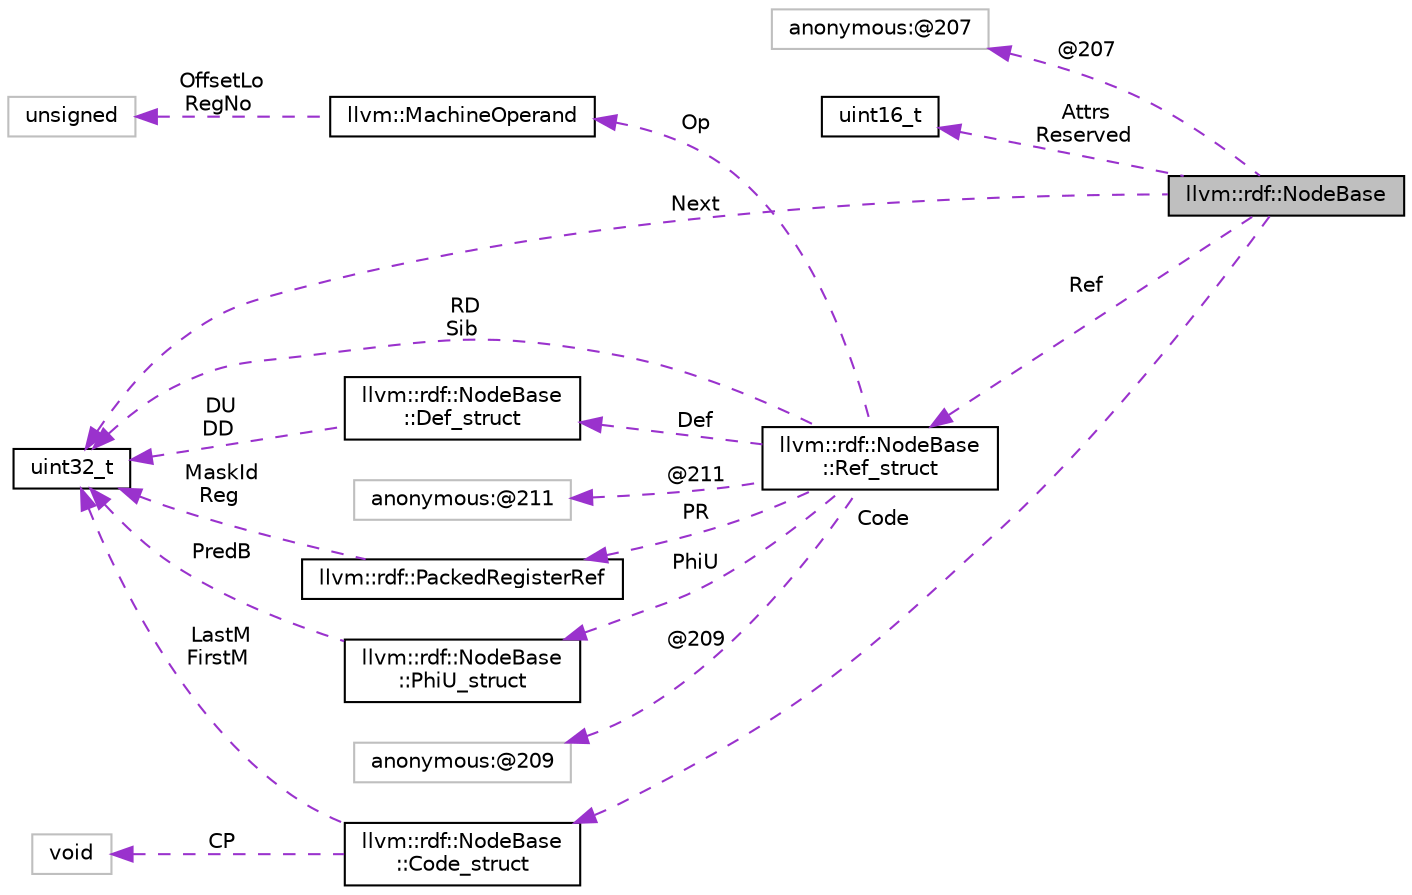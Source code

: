 digraph "llvm::rdf::NodeBase"
{
 // LATEX_PDF_SIZE
  bgcolor="transparent";
  edge [fontname="Helvetica",fontsize="10",labelfontname="Helvetica",labelfontsize="10"];
  node [fontname="Helvetica",fontsize="10",shape=record];
  rankdir="LR";
  Node1 [label="llvm::rdf::NodeBase",height=0.2,width=0.4,color="black", fillcolor="grey75", style="filled", fontcolor="black",tooltip=" "];
  Node2 -> Node1 [dir="back",color="darkorchid3",fontsize="10",style="dashed",label=" @207" ,fontname="Helvetica"];
  Node2 [label="anonymous:@207",height=0.2,width=0.4,color="grey75",tooltip=" "];
  Node3 -> Node1 [dir="back",color="darkorchid3",fontsize="10",style="dashed",label=" Attrs\nReserved" ,fontname="Helvetica"];
  Node3 [label="uint16_t",height=0.2,width=0.4,color="black",URL="$classuint16__t.html",tooltip=" "];
  Node4 -> Node1 [dir="back",color="darkorchid3",fontsize="10",style="dashed",label=" Ref" ,fontname="Helvetica"];
  Node4 [label="llvm::rdf::NodeBase\l::Ref_struct",height=0.2,width=0.4,color="black",URL="$structllvm_1_1rdf_1_1NodeBase_1_1Ref__struct.html",tooltip=" "];
  Node5 -> Node4 [dir="back",color="darkorchid3",fontsize="10",style="dashed",label=" Def" ,fontname="Helvetica"];
  Node5 [label="llvm::rdf::NodeBase\l::Def_struct",height=0.2,width=0.4,color="black",URL="$structllvm_1_1rdf_1_1NodeBase_1_1Def__struct.html",tooltip=" "];
  Node6 -> Node5 [dir="back",color="darkorchid3",fontsize="10",style="dashed",label=" DU\nDD" ,fontname="Helvetica"];
  Node6 [label="uint32_t",height=0.2,width=0.4,color="black",URL="$classuint32__t.html",tooltip=" "];
  Node7 -> Node4 [dir="back",color="darkorchid3",fontsize="10",style="dashed",label=" @209" ,fontname="Helvetica"];
  Node7 [label="anonymous:@209",height=0.2,width=0.4,color="grey75",tooltip=" "];
  Node8 -> Node4 [dir="back",color="darkorchid3",fontsize="10",style="dashed",label=" PhiU" ,fontname="Helvetica"];
  Node8 [label="llvm::rdf::NodeBase\l::PhiU_struct",height=0.2,width=0.4,color="black",URL="$structllvm_1_1rdf_1_1NodeBase_1_1PhiU__struct.html",tooltip=" "];
  Node6 -> Node8 [dir="back",color="darkorchid3",fontsize="10",style="dashed",label=" PredB" ,fontname="Helvetica"];
  Node9 -> Node4 [dir="back",color="darkorchid3",fontsize="10",style="dashed",label=" Op" ,fontname="Helvetica"];
  Node9 [label="llvm::MachineOperand",height=0.2,width=0.4,color="black",URL="$classllvm_1_1MachineOperand.html",tooltip="MachineOperand class - Representation of each machine instruction operand."];
  Node10 -> Node9 [dir="back",color="darkorchid3",fontsize="10",style="dashed",label=" OffsetLo\nRegNo" ,fontname="Helvetica"];
  Node10 [label="unsigned",height=0.2,width=0.4,color="grey75",tooltip=" "];
  Node6 -> Node4 [dir="back",color="darkorchid3",fontsize="10",style="dashed",label=" RD\nSib" ,fontname="Helvetica"];
  Node11 -> Node4 [dir="back",color="darkorchid3",fontsize="10",style="dashed",label=" PR" ,fontname="Helvetica"];
  Node11 [label="llvm::rdf::PackedRegisterRef",height=0.2,width=0.4,color="black",URL="$structllvm_1_1rdf_1_1PackedRegisterRef.html",tooltip=" "];
  Node6 -> Node11 [dir="back",color="darkorchid3",fontsize="10",style="dashed",label=" MaskId\nReg" ,fontname="Helvetica"];
  Node12 -> Node4 [dir="back",color="darkorchid3",fontsize="10",style="dashed",label=" @211" ,fontname="Helvetica"];
  Node12 [label="anonymous:@211",height=0.2,width=0.4,color="grey75",tooltip=" "];
  Node13 -> Node1 [dir="back",color="darkorchid3",fontsize="10",style="dashed",label=" Code" ,fontname="Helvetica"];
  Node13 [label="llvm::rdf::NodeBase\l::Code_struct",height=0.2,width=0.4,color="black",URL="$structllvm_1_1rdf_1_1NodeBase_1_1Code__struct.html",tooltip=" "];
  Node14 -> Node13 [dir="back",color="darkorchid3",fontsize="10",style="dashed",label=" CP" ,fontname="Helvetica"];
  Node14 [label="void",height=0.2,width=0.4,color="grey75",tooltip=" "];
  Node6 -> Node13 [dir="back",color="darkorchid3",fontsize="10",style="dashed",label=" LastM\nFirstM" ,fontname="Helvetica"];
  Node6 -> Node1 [dir="back",color="darkorchid3",fontsize="10",style="dashed",label=" Next" ,fontname="Helvetica"];
}

